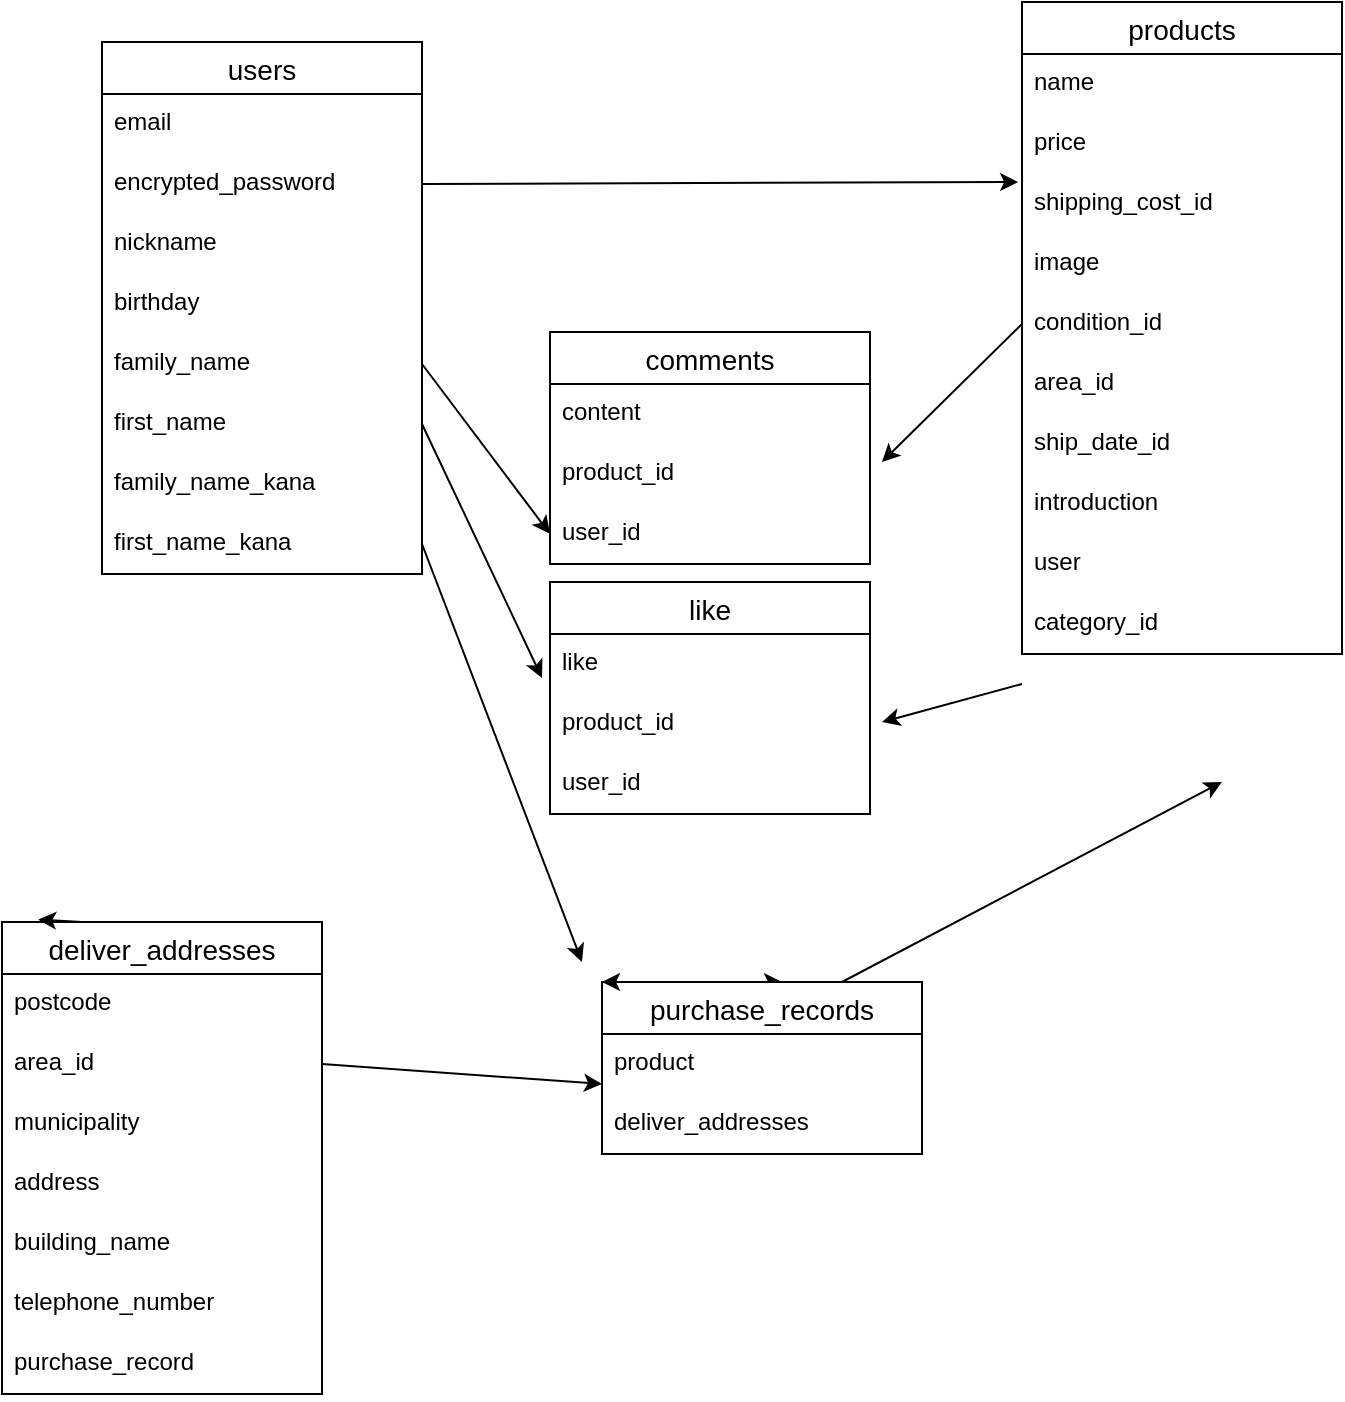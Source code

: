 <mxfile>
    <diagram id="nL_jhP4JLt1wY2VZ7FZw" name="ページ1">
        <mxGraphModel dx="1952" dy="1338" grid="1" gridSize="10" guides="1" tooltips="1" connect="1" arrows="1" fold="1" page="1" pageScale="1" pageWidth="827" pageHeight="1169" math="0" shadow="0">
            <root>
                <mxCell id="0"/>
                <mxCell id="1" parent="0"/>
                <mxCell id="28" value="" style="shape=table;startSize=0;container=1;collapsible=1;childLayout=tableLayout;fixedRows=1;rowLines=0;fontStyle=0;align=center;resizeLast=1;strokeColor=none;fillColor=none;collapsible=0;" parent="1" vertex="1">
                    <mxGeometry x="190" y="176" width="180" height="30" as="geometry"/>
                </mxCell>
                <mxCell id="29" value="" style="shape=tableRow;horizontal=0;startSize=0;swimlaneHead=0;swimlaneBody=0;fillColor=none;collapsible=0;dropTarget=0;points=[[0,0.5],[1,0.5]];portConstraint=eastwest;top=0;left=0;right=0;bottom=0;" parent="28" vertex="1">
                    <mxGeometry width="180" height="30" as="geometry"/>
                </mxCell>
                <mxCell id="30" value="" style="shape=partialRectangle;connectable=0;fillColor=none;top=0;left=0;bottom=0;right=0;editable=1;overflow=hidden;" parent="29" vertex="1">
                    <mxGeometry width="30" height="30" as="geometry">
                        <mxRectangle width="30" height="30" as="alternateBounds"/>
                    </mxGeometry>
                </mxCell>
                <mxCell id="31" value="" style="shape=partialRectangle;connectable=0;fillColor=none;top=0;left=0;bottom=0;right=0;align=left;spacingLeft=6;overflow=hidden;" parent="29" vertex="1">
                    <mxGeometry x="30" width="150" height="30" as="geometry">
                        <mxRectangle width="150" height="30" as="alternateBounds"/>
                    </mxGeometry>
                </mxCell>
                <mxCell id="145" value="users" style="swimlane;fontStyle=0;childLayout=stackLayout;horizontal=1;startSize=26;horizontalStack=0;resizeParent=1;resizeParentMax=0;resizeLast=0;collapsible=1;marginBottom=0;align=center;fontSize=14;" parent="1" vertex="1">
                    <mxGeometry x="110" y="50" width="160" height="266" as="geometry"/>
                </mxCell>
                <mxCell id="147" value="email" style="text;strokeColor=none;fillColor=none;spacingLeft=4;spacingRight=4;overflow=hidden;rotatable=0;points=[[0,0.5],[1,0.5]];portConstraint=eastwest;fontSize=12;" parent="145" vertex="1">
                    <mxGeometry y="26" width="160" height="30" as="geometry"/>
                </mxCell>
                <mxCell id="148" value="encrypted_password" style="text;strokeColor=none;fillColor=none;spacingLeft=4;spacingRight=4;overflow=hidden;rotatable=0;points=[[0,0.5],[1,0.5]];portConstraint=eastwest;fontSize=12;" parent="145" vertex="1">
                    <mxGeometry y="56" width="160" height="30" as="geometry"/>
                </mxCell>
                <mxCell id="150" value="nickname" style="text;strokeColor=none;fillColor=none;spacingLeft=4;spacingRight=4;overflow=hidden;rotatable=0;points=[[0,0.5],[1,0.5]];portConstraint=eastwest;fontSize=12;" parent="145" vertex="1">
                    <mxGeometry y="86" width="160" height="30" as="geometry"/>
                </mxCell>
                <mxCell id="151" value="birthday" style="text;strokeColor=none;fillColor=none;spacingLeft=4;spacingRight=4;overflow=hidden;rotatable=0;points=[[0,0.5],[1,0.5]];portConstraint=eastwest;fontSize=12;" parent="145" vertex="1">
                    <mxGeometry y="116" width="160" height="30" as="geometry"/>
                </mxCell>
                <mxCell id="153" value="family_name" style="text;strokeColor=none;fillColor=none;spacingLeft=4;spacingRight=4;overflow=hidden;rotatable=0;points=[[0,0.5],[1,0.5]];portConstraint=eastwest;fontSize=12;" parent="145" vertex="1">
                    <mxGeometry y="146" width="160" height="30" as="geometry"/>
                </mxCell>
                <mxCell id="152" value="first_name" style="text;strokeColor=none;fillColor=none;spacingLeft=4;spacingRight=4;overflow=hidden;rotatable=0;points=[[0,0.5],[1,0.5]];portConstraint=eastwest;fontSize=12;" parent="145" vertex="1">
                    <mxGeometry y="176" width="160" height="30" as="geometry"/>
                </mxCell>
                <mxCell id="154" value="family_name_kana" style="text;strokeColor=none;fillColor=none;spacingLeft=4;spacingRight=4;overflow=hidden;rotatable=0;points=[[0,0.5],[1,0.5]];portConstraint=eastwest;fontSize=12;" parent="145" vertex="1">
                    <mxGeometry y="206" width="160" height="30" as="geometry"/>
                </mxCell>
                <mxCell id="155" value="first_name_kana" style="text;strokeColor=none;fillColor=none;spacingLeft=4;spacingRight=4;overflow=hidden;rotatable=0;points=[[0,0.5],[1,0.5]];portConstraint=eastwest;fontSize=12;" parent="145" vertex="1">
                    <mxGeometry y="236" width="160" height="30" as="geometry"/>
                </mxCell>
                <mxCell id="158" value="products" style="swimlane;fontStyle=0;childLayout=stackLayout;horizontal=1;startSize=26;horizontalStack=0;resizeParent=1;resizeParentMax=0;resizeLast=0;collapsible=1;marginBottom=0;align=center;fontSize=14;" parent="1" vertex="1">
                    <mxGeometry x="570" y="30" width="160" height="326" as="geometry"/>
                </mxCell>
                <mxCell id="159" value="name" style="text;strokeColor=none;fillColor=none;spacingLeft=4;spacingRight=4;overflow=hidden;rotatable=0;points=[[0,0.5],[1,0.5]];portConstraint=eastwest;fontSize=12;" parent="158" vertex="1">
                    <mxGeometry y="26" width="160" height="30" as="geometry"/>
                </mxCell>
                <mxCell id="160" value="price" style="text;strokeColor=none;fillColor=none;spacingLeft=4;spacingRight=4;overflow=hidden;rotatable=0;points=[[0,0.5],[1,0.5]];portConstraint=eastwest;fontSize=12;" parent="158" vertex="1">
                    <mxGeometry y="56" width="160" height="30" as="geometry"/>
                </mxCell>
                <mxCell id="162" value="shipping_cost_id" style="text;strokeColor=none;fillColor=none;spacingLeft=4;spacingRight=4;overflow=hidden;rotatable=0;points=[[0,0.5],[1,0.5]];portConstraint=eastwest;fontSize=12;" parent="158" vertex="1">
                    <mxGeometry y="86" width="160" height="30" as="geometry"/>
                </mxCell>
                <mxCell id="163" value="image" style="text;strokeColor=none;fillColor=none;spacingLeft=4;spacingRight=4;overflow=hidden;rotatable=0;points=[[0,0.5],[1,0.5]];portConstraint=eastwest;fontSize=12;" parent="158" vertex="1">
                    <mxGeometry y="116" width="160" height="30" as="geometry"/>
                </mxCell>
                <mxCell id="168" value="condition_id" style="text;strokeColor=none;fillColor=none;spacingLeft=4;spacingRight=4;overflow=hidden;rotatable=0;points=[[0,0.5],[1,0.5]];portConstraint=eastwest;fontSize=12;" parent="158" vertex="1">
                    <mxGeometry y="146" width="160" height="30" as="geometry"/>
                </mxCell>
                <mxCell id="169" value="area_id" style="text;strokeColor=none;fillColor=none;spacingLeft=4;spacingRight=4;overflow=hidden;rotatable=0;points=[[0,0.5],[1,0.5]];portConstraint=eastwest;fontSize=12;" parent="158" vertex="1">
                    <mxGeometry y="176" width="160" height="30" as="geometry"/>
                </mxCell>
                <mxCell id="171" value="ship_date_id" style="text;strokeColor=none;fillColor=none;spacingLeft=4;spacingRight=4;overflow=hidden;rotatable=0;points=[[0,0.5],[1,0.5]];portConstraint=eastwest;fontSize=12;" parent="158" vertex="1">
                    <mxGeometry y="206" width="160" height="30" as="geometry"/>
                </mxCell>
                <mxCell id="166" value="introduction" style="text;strokeColor=none;fillColor=none;spacingLeft=4;spacingRight=4;overflow=hidden;rotatable=0;points=[[0,0.5],[1,0.5]];portConstraint=eastwest;fontSize=12;" parent="158" vertex="1">
                    <mxGeometry y="236" width="160" height="30" as="geometry"/>
                </mxCell>
                <mxCell id="173" value="user" style="text;strokeColor=none;fillColor=none;spacingLeft=4;spacingRight=4;overflow=hidden;rotatable=0;points=[[0,0.5],[1,0.5]];portConstraint=eastwest;fontSize=12;" parent="158" vertex="1">
                    <mxGeometry y="266" width="160" height="30" as="geometry"/>
                </mxCell>
                <mxCell id="263" value="category_id" style="text;strokeColor=none;fillColor=none;spacingLeft=4;spacingRight=4;overflow=hidden;rotatable=0;points=[[0,0.5],[1,0.5]];portConstraint=eastwest;fontSize=12;" vertex="1" parent="158">
                    <mxGeometry y="296" width="160" height="30" as="geometry"/>
                </mxCell>
                <mxCell id="178" value="comments" style="swimlane;fontStyle=0;childLayout=stackLayout;horizontal=1;startSize=26;horizontalStack=0;resizeParent=1;resizeParentMax=0;resizeLast=0;collapsible=1;marginBottom=0;align=center;fontSize=14;" parent="1" vertex="1">
                    <mxGeometry x="334" y="195" width="160" height="116" as="geometry"/>
                </mxCell>
                <mxCell id="179" value="content" style="text;strokeColor=none;fillColor=none;spacingLeft=4;spacingRight=4;overflow=hidden;rotatable=0;points=[[0,0.5],[1,0.5]];portConstraint=eastwest;fontSize=12;" parent="178" vertex="1">
                    <mxGeometry y="26" width="160" height="30" as="geometry"/>
                </mxCell>
                <mxCell id="182" value="product_id" style="text;strokeColor=none;fillColor=none;spacingLeft=4;spacingRight=4;overflow=hidden;rotatable=0;points=[[0,0.5],[1,0.5]];portConstraint=eastwest;fontSize=12;" parent="178" vertex="1">
                    <mxGeometry y="56" width="160" height="30" as="geometry"/>
                </mxCell>
                <mxCell id="181" value="user_id" style="text;strokeColor=none;fillColor=none;spacingLeft=4;spacingRight=4;overflow=hidden;rotatable=0;points=[[0,0.5],[1,0.5]];portConstraint=eastwest;fontSize=12;" parent="178" vertex="1">
                    <mxGeometry y="86" width="160" height="30" as="geometry"/>
                </mxCell>
                <mxCell id="191" value="like" style="swimlane;fontStyle=0;childLayout=stackLayout;horizontal=1;startSize=26;horizontalStack=0;resizeParent=1;resizeParentMax=0;resizeLast=0;collapsible=1;marginBottom=0;align=center;fontSize=14;" parent="1" vertex="1">
                    <mxGeometry x="334" y="320" width="160" height="116" as="geometry"/>
                </mxCell>
                <mxCell id="192" value="like" style="text;strokeColor=none;fillColor=none;spacingLeft=4;spacingRight=4;overflow=hidden;rotatable=0;points=[[0,0.5],[1,0.5]];portConstraint=eastwest;fontSize=12;" parent="191" vertex="1">
                    <mxGeometry y="26" width="160" height="30" as="geometry"/>
                </mxCell>
                <mxCell id="193" value="product_id" style="text;strokeColor=none;fillColor=none;spacingLeft=4;spacingRight=4;overflow=hidden;rotatable=0;points=[[0,0.5],[1,0.5]];portConstraint=eastwest;fontSize=12;" parent="191" vertex="1">
                    <mxGeometry y="56" width="160" height="30" as="geometry"/>
                </mxCell>
                <mxCell id="194" value="user_id" style="text;strokeColor=none;fillColor=none;spacingLeft=4;spacingRight=4;overflow=hidden;rotatable=0;points=[[0,0.5],[1,0.5]];portConstraint=eastwest;fontSize=12;" parent="191" vertex="1">
                    <mxGeometry y="86" width="160" height="30" as="geometry"/>
                </mxCell>
                <mxCell id="195" value="deliver_addresses" style="swimlane;fontStyle=0;childLayout=stackLayout;horizontal=1;startSize=26;horizontalStack=0;resizeParent=1;resizeParentMax=0;resizeLast=0;collapsible=1;marginBottom=0;align=center;fontSize=14;" parent="1" vertex="1">
                    <mxGeometry x="60" y="490" width="160" height="236" as="geometry"/>
                </mxCell>
                <mxCell id="196" value="postcode" style="text;strokeColor=none;fillColor=none;spacingLeft=4;spacingRight=4;overflow=hidden;rotatable=0;points=[[0,0.5],[1,0.5]];portConstraint=eastwest;fontSize=12;" parent="195" vertex="1">
                    <mxGeometry y="26" width="160" height="30" as="geometry"/>
                </mxCell>
                <mxCell id="197" value="area_id" style="text;strokeColor=none;fillColor=none;spacingLeft=4;spacingRight=4;overflow=hidden;rotatable=0;points=[[0,0.5],[1,0.5]];portConstraint=eastwest;fontSize=12;" parent="195" vertex="1">
                    <mxGeometry y="56" width="160" height="30" as="geometry"/>
                </mxCell>
                <mxCell id="200" value="municipality" style="text;strokeColor=none;fillColor=none;spacingLeft=4;spacingRight=4;overflow=hidden;rotatable=0;points=[[0,0.5],[1,0.5]];portConstraint=eastwest;fontSize=12;" parent="195" vertex="1">
                    <mxGeometry y="86" width="160" height="30" as="geometry"/>
                </mxCell>
                <mxCell id="201" value="address" style="text;strokeColor=none;fillColor=none;spacingLeft=4;spacingRight=4;overflow=hidden;rotatable=0;points=[[0,0.5],[1,0.5]];portConstraint=eastwest;fontSize=12;" parent="195" vertex="1">
                    <mxGeometry y="116" width="160" height="30" as="geometry"/>
                </mxCell>
                <mxCell id="199" value="building_name" style="text;strokeColor=none;fillColor=none;spacingLeft=4;spacingRight=4;overflow=hidden;rotatable=0;points=[[0,0.5],[1,0.5]];portConstraint=eastwest;fontSize=12;" parent="195" vertex="1">
                    <mxGeometry y="146" width="160" height="30" as="geometry"/>
                </mxCell>
                <mxCell id="198" value="telephone_number" style="text;strokeColor=none;fillColor=none;spacingLeft=4;spacingRight=4;overflow=hidden;rotatable=0;points=[[0,0.5],[1,0.5]];portConstraint=eastwest;fontSize=12;" parent="195" vertex="1">
                    <mxGeometry y="176" width="160" height="30" as="geometry"/>
                </mxCell>
                <mxCell id="242" value="purchase_record" style="text;strokeColor=none;fillColor=none;spacingLeft=4;spacingRight=4;overflow=hidden;rotatable=0;points=[[0,0.5],[1,0.5]];portConstraint=eastwest;fontSize=12;" parent="195" vertex="1">
                    <mxGeometry y="206" width="160" height="30" as="geometry"/>
                </mxCell>
                <mxCell id="212" style="html=1;exitX=1;exitY=0.5;exitDx=0;exitDy=0;entryX=0;entryY=0.5;entryDx=0;entryDy=0;" parent="1" source="153" target="181" edge="1">
                    <mxGeometry relative="1" as="geometry"/>
                </mxCell>
                <mxCell id="213" style="edgeStyle=none;html=1;exitX=1;exitY=0.5;exitDx=0;exitDy=0;entryX=-0.025;entryY=0.733;entryDx=0;entryDy=0;entryPerimeter=0;" parent="1" source="152" target="192" edge="1">
                    <mxGeometry relative="1" as="geometry"/>
                </mxCell>
                <mxCell id="216" style="edgeStyle=none;html=1;exitX=1;exitY=0.5;exitDx=0;exitDy=0;entryX=-0.012;entryY=0.133;entryDx=0;entryDy=0;entryPerimeter=0;" parent="1" source="148" target="162" edge="1">
                    <mxGeometry relative="1" as="geometry"/>
                </mxCell>
                <mxCell id="217" style="edgeStyle=none;html=1;exitX=0;exitY=0.5;exitDx=0;exitDy=0;" parent="1" edge="1">
                    <mxGeometry relative="1" as="geometry">
                        <mxPoint x="500" y="260" as="targetPoint"/>
                        <mxPoint x="570" y="191" as="sourcePoint"/>
                    </mxGeometry>
                </mxCell>
                <mxCell id="218" style="edgeStyle=none;html=1;exitX=0;exitY=0.5;exitDx=0;exitDy=0;" parent="1" edge="1">
                    <mxGeometry relative="1" as="geometry">
                        <mxPoint x="500" y="390" as="targetPoint"/>
                        <mxPoint x="570" y="371" as="sourcePoint"/>
                    </mxGeometry>
                </mxCell>
                <mxCell id="234" style="edgeStyle=none;html=1;exitX=0.25;exitY=0;exitDx=0;exitDy=0;entryX=0.113;entryY=-0.005;entryDx=0;entryDy=0;entryPerimeter=0;" parent="1" source="195" target="195" edge="1">
                    <mxGeometry relative="1" as="geometry"/>
                </mxCell>
                <mxCell id="257" style="edgeStyle=none;html=1;exitX=0.75;exitY=0;exitDx=0;exitDy=0;" parent="1" source="250" edge="1">
                    <mxGeometry relative="1" as="geometry">
                        <mxPoint x="670" y="420" as="targetPoint"/>
                    </mxGeometry>
                </mxCell>
                <mxCell id="260" style="edgeStyle=none;html=1;exitX=0.5;exitY=0;exitDx=0;exitDy=0;" parent="1" source="250" edge="1">
                    <mxGeometry relative="1" as="geometry">
                        <mxPoint x="450" y="520" as="targetPoint"/>
                    </mxGeometry>
                </mxCell>
                <mxCell id="250" value="purchase_records" style="swimlane;fontStyle=0;childLayout=stackLayout;horizontal=1;startSize=26;horizontalStack=0;resizeParent=1;resizeParentMax=0;resizeLast=0;collapsible=1;marginBottom=0;align=center;fontSize=14;" parent="1" vertex="1">
                    <mxGeometry x="360" y="520" width="160" height="86" as="geometry"/>
                </mxCell>
                <mxCell id="251" value="product" style="text;strokeColor=none;fillColor=none;spacingLeft=4;spacingRight=4;overflow=hidden;rotatable=0;points=[[0,0.5],[1,0.5]];portConstraint=eastwest;fontSize=12;" parent="250" vertex="1">
                    <mxGeometry y="26" width="160" height="30" as="geometry"/>
                </mxCell>
                <mxCell id="252" value="deliver_addresses" style="text;strokeColor=none;fillColor=none;spacingLeft=4;spacingRight=4;overflow=hidden;rotatable=0;points=[[0,0.5],[1,0.5]];portConstraint=eastwest;fontSize=12;" parent="250" vertex="1">
                    <mxGeometry y="56" width="160" height="30" as="geometry"/>
                </mxCell>
                <mxCell id="238" style="edgeStyle=none;html=1;exitX=1;exitY=0.5;exitDx=0;exitDy=0;" parent="1" source="197" edge="1">
                    <mxGeometry relative="1" as="geometry">
                        <mxPoint x="270" y="331" as="sourcePoint"/>
                        <mxPoint x="360" y="571" as="targetPoint"/>
                    </mxGeometry>
                </mxCell>
                <mxCell id="258" style="edgeStyle=none;html=1;exitX=0.5;exitY=0;exitDx=0;exitDy=0;entryX=0;entryY=0;entryDx=0;entryDy=0;" parent="1" source="250" target="250" edge="1">
                    <mxGeometry relative="1" as="geometry"/>
                </mxCell>
                <mxCell id="262" style="edgeStyle=none;html=1;exitX=1;exitY=0.5;exitDx=0;exitDy=0;" parent="1" source="155" edge="1">
                    <mxGeometry relative="1" as="geometry">
                        <mxPoint x="350.0" y="510" as="targetPoint"/>
                    </mxGeometry>
                </mxCell>
            </root>
        </mxGraphModel>
    </diagram>
</mxfile>